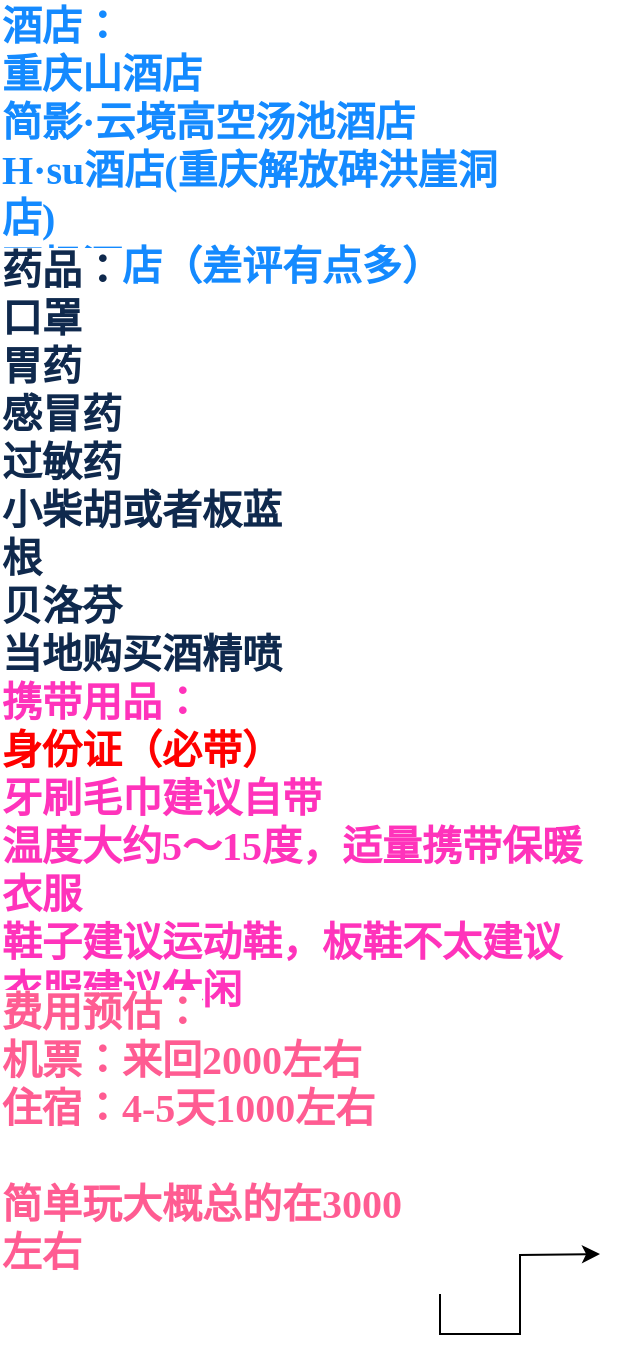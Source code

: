 <mxfile version="20.8.1" type="github">
  <diagram id="Nt4GldiQhaJvt-aMLipy" name="第 1 页">
    <mxGraphModel dx="1434" dy="770" grid="0" gridSize="10" guides="1" tooltips="1" connect="1" arrows="1" fold="1" page="1" pageScale="1" pageWidth="827" pageHeight="1169" background="#ffffff" math="0" shadow="0">
      <root>
        <mxCell id="0" />
        <mxCell id="1" parent="0" />
        <mxCell id="1PG7a3TGv3jrzEdtChJA-1" value="&lt;div style=&quot;text-align: left;&quot;&gt;&lt;span style=&quot;background-color: rgb(255, 255, 255); font-weight: 700;&quot;&gt;酒店：&lt;/span&gt;&lt;/div&gt;&lt;span style=&quot;font-weight: 700; background-color: rgb(255, 255, 255);&quot;&gt;&lt;div style=&quot;text-align: left;&quot;&gt;重庆山酒店&lt;/div&gt;&lt;/span&gt;&lt;span style=&quot;font-weight: 700; background-color: rgb(255, 255, 255);&quot;&gt;&lt;div style=&quot;text-align: left;&quot;&gt;简影·云境高空汤池酒店&lt;/div&gt;&lt;/span&gt;&lt;span style=&quot;font-weight: 700; background-color: rgb(255, 255, 255);&quot;&gt;&lt;div style=&quot;text-align: left;&quot;&gt;H·su酒店(重庆解放碑洪崖洞店)&lt;/div&gt;&lt;div style=&quot;text-align: left;&quot;&gt;丽枫酒店（差评有点多）&lt;/div&gt;&lt;/span&gt;" style="text;strokeColor=none;align=center;fillColor=none;html=1;verticalAlign=middle;whiteSpace=wrap;rounded=0;sketch=1;hachureGap=4;jiggle=2;curveFitting=1;fontFamily=Zhi Mang Xing;fontSource=https%3A%2F%2Ffonts.googleapis.com%2Fcss%3Ffamily%3DZhi%2BMang%2BXing;fontSize=20;fontColor=#148AFF;" parent="1" vertex="1">
          <mxGeometry x="100" y="110" width="250" height="130" as="geometry" />
        </mxCell>
        <mxCell id="1PG7a3TGv3jrzEdtChJA-2" value="&lt;div style=&quot;text-align: left;&quot;&gt;&lt;span style=&quot;background-color: rgb(255, 255, 255); color: rgb(15, 41, 77); font-weight: 700;&quot;&gt;药品：&lt;/span&gt;&lt;/div&gt;&lt;div style=&quot;text-align: left;&quot;&gt;&lt;span style=&quot;background-color: rgb(255, 255, 255); color: rgb(15, 41, 77); font-weight: 700;&quot;&gt;口罩&lt;/span&gt;&lt;/div&gt;&lt;span style=&quot;color: rgb(15, 41, 77); font-weight: 700; background-color: rgb(255, 255, 255);&quot;&gt;&lt;div style=&quot;text-align: left;&quot;&gt;胃药&lt;/div&gt;&lt;div style=&quot;text-align: left;&quot;&gt;感冒药&lt;/div&gt;&lt;div style=&quot;text-align: left;&quot;&gt;过敏药&lt;/div&gt;&lt;div style=&quot;text-align: left;&quot;&gt;小柴胡或者板蓝根&lt;/div&gt;&lt;div style=&quot;text-align: left;&quot;&gt;贝洛芬&lt;/div&gt;&lt;div style=&quot;text-align: left;&quot;&gt;当地购买酒精喷雾&lt;/div&gt;&lt;/span&gt;" style="text;strokeColor=none;align=center;fillColor=none;html=1;verticalAlign=middle;whiteSpace=wrap;rounded=0;sketch=1;hachureGap=4;jiggle=2;curveFitting=1;fontFamily=Zhi Mang Xing;fontSource=https%3A%2F%2Ffonts.googleapis.com%2Fcss%3Ffamily%3DZhi%2BMang%2BXing;fontSize=20;" parent="1" vertex="1">
          <mxGeometry x="100" y="250" width="160" height="190" as="geometry" />
        </mxCell>
        <mxCell id="1PG7a3TGv3jrzEdtChJA-3" value="&lt;div style=&quot;text-align: left;&quot;&gt;&lt;span style=&quot;background-color: rgb(255, 255, 255); font-weight: 700;&quot;&gt;&lt;font color=&quot;#ff33bb&quot;&gt;携带用品：&lt;/font&gt;&lt;/span&gt;&lt;/div&gt;&lt;div style=&quot;text-align: left;&quot;&gt;&lt;span style=&quot;background-color: rgb(255, 255, 255); font-weight: 700;&quot;&gt;&lt;font color=&quot;#ff0000&quot;&gt;身份证（必带）&lt;/font&gt;&lt;/span&gt;&lt;/div&gt;&lt;span style=&quot;font-weight: 700; background-color: rgb(255, 255, 255);&quot;&gt;&lt;font color=&quot;#ff33bb&quot;&gt;&lt;div style=&quot;text-align: left;&quot;&gt;牙刷毛巾建议自带&lt;/div&gt;&lt;div style=&quot;text-align: left;&quot;&gt;温度大约5～15度，适量携带保暖衣服&lt;/div&gt;&lt;div style=&quot;text-align: left;&quot;&gt;鞋子建议运动鞋，板鞋不太建议&lt;/div&gt;&lt;div style=&quot;text-align: left;&quot;&gt;衣服建议休闲&lt;/div&gt;&lt;/font&gt;&lt;/span&gt;" style="text;strokeColor=none;align=center;fillColor=none;html=1;verticalAlign=middle;whiteSpace=wrap;rounded=0;sketch=1;hachureGap=4;jiggle=2;curveFitting=1;fontFamily=Zhi Mang Xing;fontSource=https%3A%2F%2Ffonts.googleapis.com%2Fcss%3Ffamily%3DZhi%2BMang%2BXing;fontSize=20;" parent="1" vertex="1">
          <mxGeometry x="100" y="455" width="300" height="140" as="geometry" />
        </mxCell>
        <mxCell id="Jjh6-_cO4B_dSRI2ysjl-1" style="edgeStyle=orthogonalEdgeStyle;rounded=0;orthogonalLoop=1;jettySize=auto;html=1;exitX=1;exitY=1;exitDx=0;exitDy=0;fontFamily=Zhi Mang Xing;fontSource=https%3A%2F%2Ffonts.googleapis.com%2Fcss%3Ffamily%3DZhi%2BMang%2BXing;" edge="1" parent="1" source="1PG7a3TGv3jrzEdtChJA-4">
          <mxGeometry relative="1" as="geometry">
            <mxPoint x="400" y="730" as="targetPoint" />
          </mxGeometry>
        </mxCell>
        <mxCell id="1PG7a3TGv3jrzEdtChJA-4" value="&lt;div style=&quot;text-align: left;&quot;&gt;&lt;span style=&quot;background-color: rgb(255, 255, 255);&quot;&gt;&lt;b style=&quot;&quot;&gt;&lt;font color=&quot;#ff5c92&quot;&gt;费用预估：&lt;/font&gt;&lt;/b&gt;&lt;/span&gt;&lt;/div&gt;&lt;div style=&quot;text-align: left;&quot;&gt;&lt;span style=&quot;background-color: rgb(255, 255, 255);&quot;&gt;&lt;b&gt;&lt;font color=&quot;#ff5c92&quot;&gt;机票：来回2000左右&lt;/font&gt;&lt;/b&gt;&lt;/span&gt;&lt;/div&gt;&lt;div style=&quot;text-align: left;&quot;&gt;&lt;span style=&quot;background-color: rgb(255, 255, 255);&quot;&gt;&lt;b&gt;&lt;font color=&quot;#ff5c92&quot;&gt;住宿：4-5天1000左右&lt;/font&gt;&lt;/b&gt;&lt;/span&gt;&lt;/div&gt;&lt;div style=&quot;text-align: left;&quot;&gt;&lt;br&gt;&lt;/div&gt;&lt;div style=&quot;text-align: left;&quot;&gt;&lt;span style=&quot;background-color: rgb(255, 255, 255);&quot;&gt;&lt;b&gt;&lt;font color=&quot;#ff5c92&quot;&gt;简单玩大概总的在3000左右&lt;/font&gt;&lt;/b&gt;&lt;/span&gt;&lt;/div&gt;&lt;div style=&quot;text-align: left;&quot;&gt;&lt;font color=&quot;#ff33bb&quot;&gt;&lt;span style=&quot;background-color: rgb(255, 255, 255);&quot;&gt;&lt;b&gt;&lt;br&gt;&lt;/b&gt;&lt;/span&gt;&lt;/font&gt;&lt;/div&gt;" style="text;strokeColor=none;align=center;fillColor=none;html=1;verticalAlign=middle;whiteSpace=wrap;rounded=0;sketch=1;hachureGap=4;jiggle=2;curveFitting=1;fontFamily=Zhi Mang Xing;fontSource=https%3A%2F%2Ffonts.googleapis.com%2Fcss%3Ffamily%3DZhi%2BMang%2BXing;fontSize=20;" parent="1" vertex="1">
          <mxGeometry x="100" y="610" width="220" height="140" as="geometry" />
        </mxCell>
      </root>
    </mxGraphModel>
  </diagram>
</mxfile>

